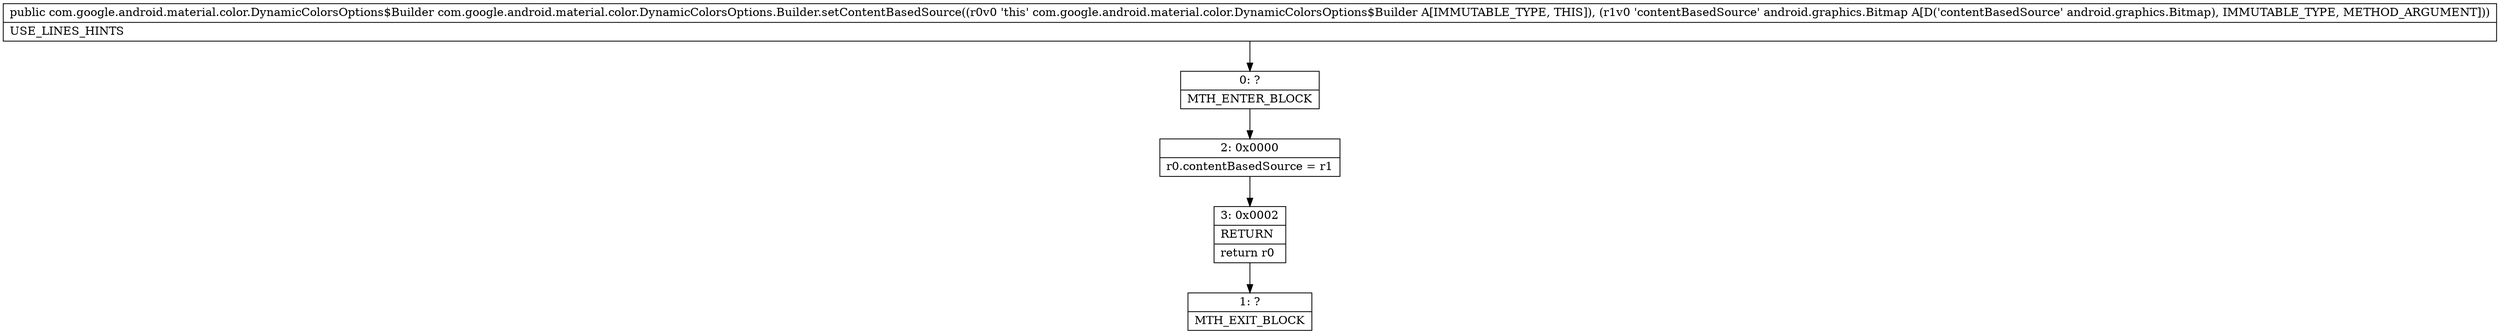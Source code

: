 digraph "CFG forcom.google.android.material.color.DynamicColorsOptions.Builder.setContentBasedSource(Landroid\/graphics\/Bitmap;)Lcom\/google\/android\/material\/color\/DynamicColorsOptions$Builder;" {
Node_0 [shape=record,label="{0\:\ ?|MTH_ENTER_BLOCK\l}"];
Node_2 [shape=record,label="{2\:\ 0x0000|r0.contentBasedSource = r1\l}"];
Node_3 [shape=record,label="{3\:\ 0x0002|RETURN\l|return r0\l}"];
Node_1 [shape=record,label="{1\:\ ?|MTH_EXIT_BLOCK\l}"];
MethodNode[shape=record,label="{public com.google.android.material.color.DynamicColorsOptions$Builder com.google.android.material.color.DynamicColorsOptions.Builder.setContentBasedSource((r0v0 'this' com.google.android.material.color.DynamicColorsOptions$Builder A[IMMUTABLE_TYPE, THIS]), (r1v0 'contentBasedSource' android.graphics.Bitmap A[D('contentBasedSource' android.graphics.Bitmap), IMMUTABLE_TYPE, METHOD_ARGUMENT]))  | USE_LINES_HINTS\l}"];
MethodNode -> Node_0;Node_0 -> Node_2;
Node_2 -> Node_3;
Node_3 -> Node_1;
}

